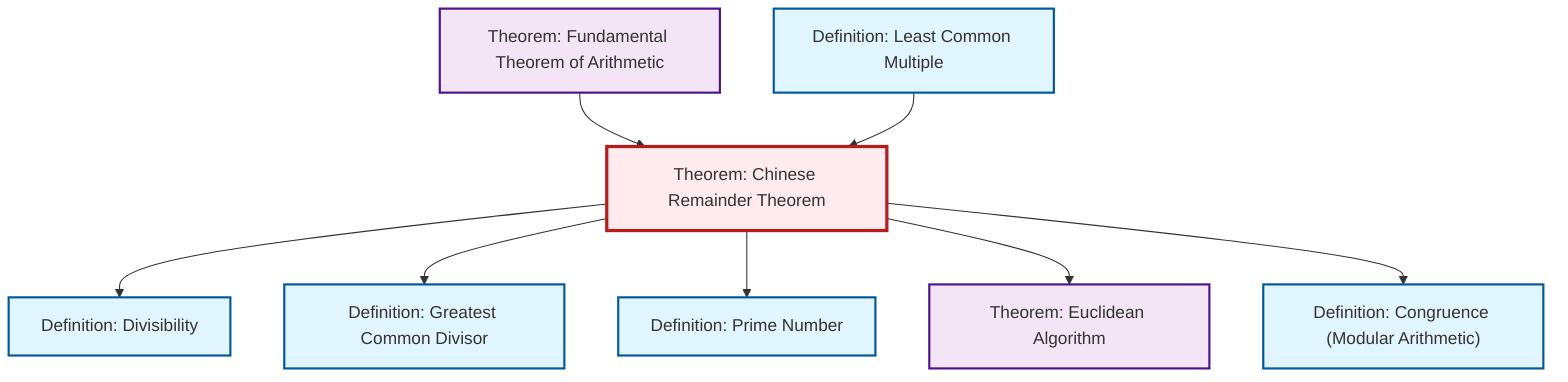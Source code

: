 graph TD
    classDef definition fill:#e1f5fe,stroke:#01579b,stroke-width:2px
    classDef theorem fill:#f3e5f5,stroke:#4a148c,stroke-width:2px
    classDef axiom fill:#fff3e0,stroke:#e65100,stroke-width:2px
    classDef example fill:#e8f5e9,stroke:#1b5e20,stroke-width:2px
    classDef current fill:#ffebee,stroke:#b71c1c,stroke-width:3px
    thm-fundamental-arithmetic["Theorem: Fundamental Theorem of Arithmetic"]:::theorem
    def-lcm["Definition: Least Common Multiple"]:::definition
    thm-euclidean-algorithm["Theorem: Euclidean Algorithm"]:::theorem
    thm-chinese-remainder["Theorem: Chinese Remainder Theorem"]:::theorem
    def-prime["Definition: Prime Number"]:::definition
    def-congruence["Definition: Congruence (Modular Arithmetic)"]:::definition
    def-gcd["Definition: Greatest Common Divisor"]:::definition
    def-divisibility["Definition: Divisibility"]:::definition
    thm-chinese-remainder --> def-divisibility
    thm-chinese-remainder --> def-gcd
    thm-chinese-remainder --> def-prime
    thm-chinese-remainder --> thm-euclidean-algorithm
    thm-chinese-remainder --> def-congruence
    thm-fundamental-arithmetic --> thm-chinese-remainder
    def-lcm --> thm-chinese-remainder
    class thm-chinese-remainder current